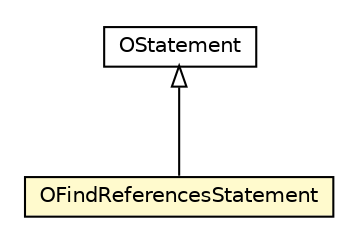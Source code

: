 #!/usr/local/bin/dot
#
# Class diagram 
# Generated by UMLGraph version R5_6-24-gf6e263 (http://www.umlgraph.org/)
#

digraph G {
	edge [fontname="Helvetica",fontsize=10,labelfontname="Helvetica",labelfontsize=10];
	node [fontname="Helvetica",fontsize=10,shape=plaintext];
	nodesep=0.25;
	ranksep=0.5;
	// com.orientechnologies.orient.core.sql.parser.OStatement
	c3564097 [label=<<table title="com.orientechnologies.orient.core.sql.parser.OStatement" border="0" cellborder="1" cellspacing="0" cellpadding="2" port="p" href="./OStatement.html">
		<tr><td><table border="0" cellspacing="0" cellpadding="1">
<tr><td align="center" balign="center"> OStatement </td></tr>
		</table></td></tr>
		</table>>, URL="./OStatement.html", fontname="Helvetica", fontcolor="black", fontsize=10.0];
	// com.orientechnologies.orient.core.sql.parser.OFindReferencesStatement
	c3564263 [label=<<table title="com.orientechnologies.orient.core.sql.parser.OFindReferencesStatement" border="0" cellborder="1" cellspacing="0" cellpadding="2" port="p" bgcolor="lemonChiffon" href="./OFindReferencesStatement.html">
		<tr><td><table border="0" cellspacing="0" cellpadding="1">
<tr><td align="center" balign="center"> OFindReferencesStatement </td></tr>
		</table></td></tr>
		</table>>, URL="./OFindReferencesStatement.html", fontname="Helvetica", fontcolor="black", fontsize=10.0];
	//com.orientechnologies.orient.core.sql.parser.OFindReferencesStatement extends com.orientechnologies.orient.core.sql.parser.OStatement
	c3564097:p -> c3564263:p [dir=back,arrowtail=empty];
}

